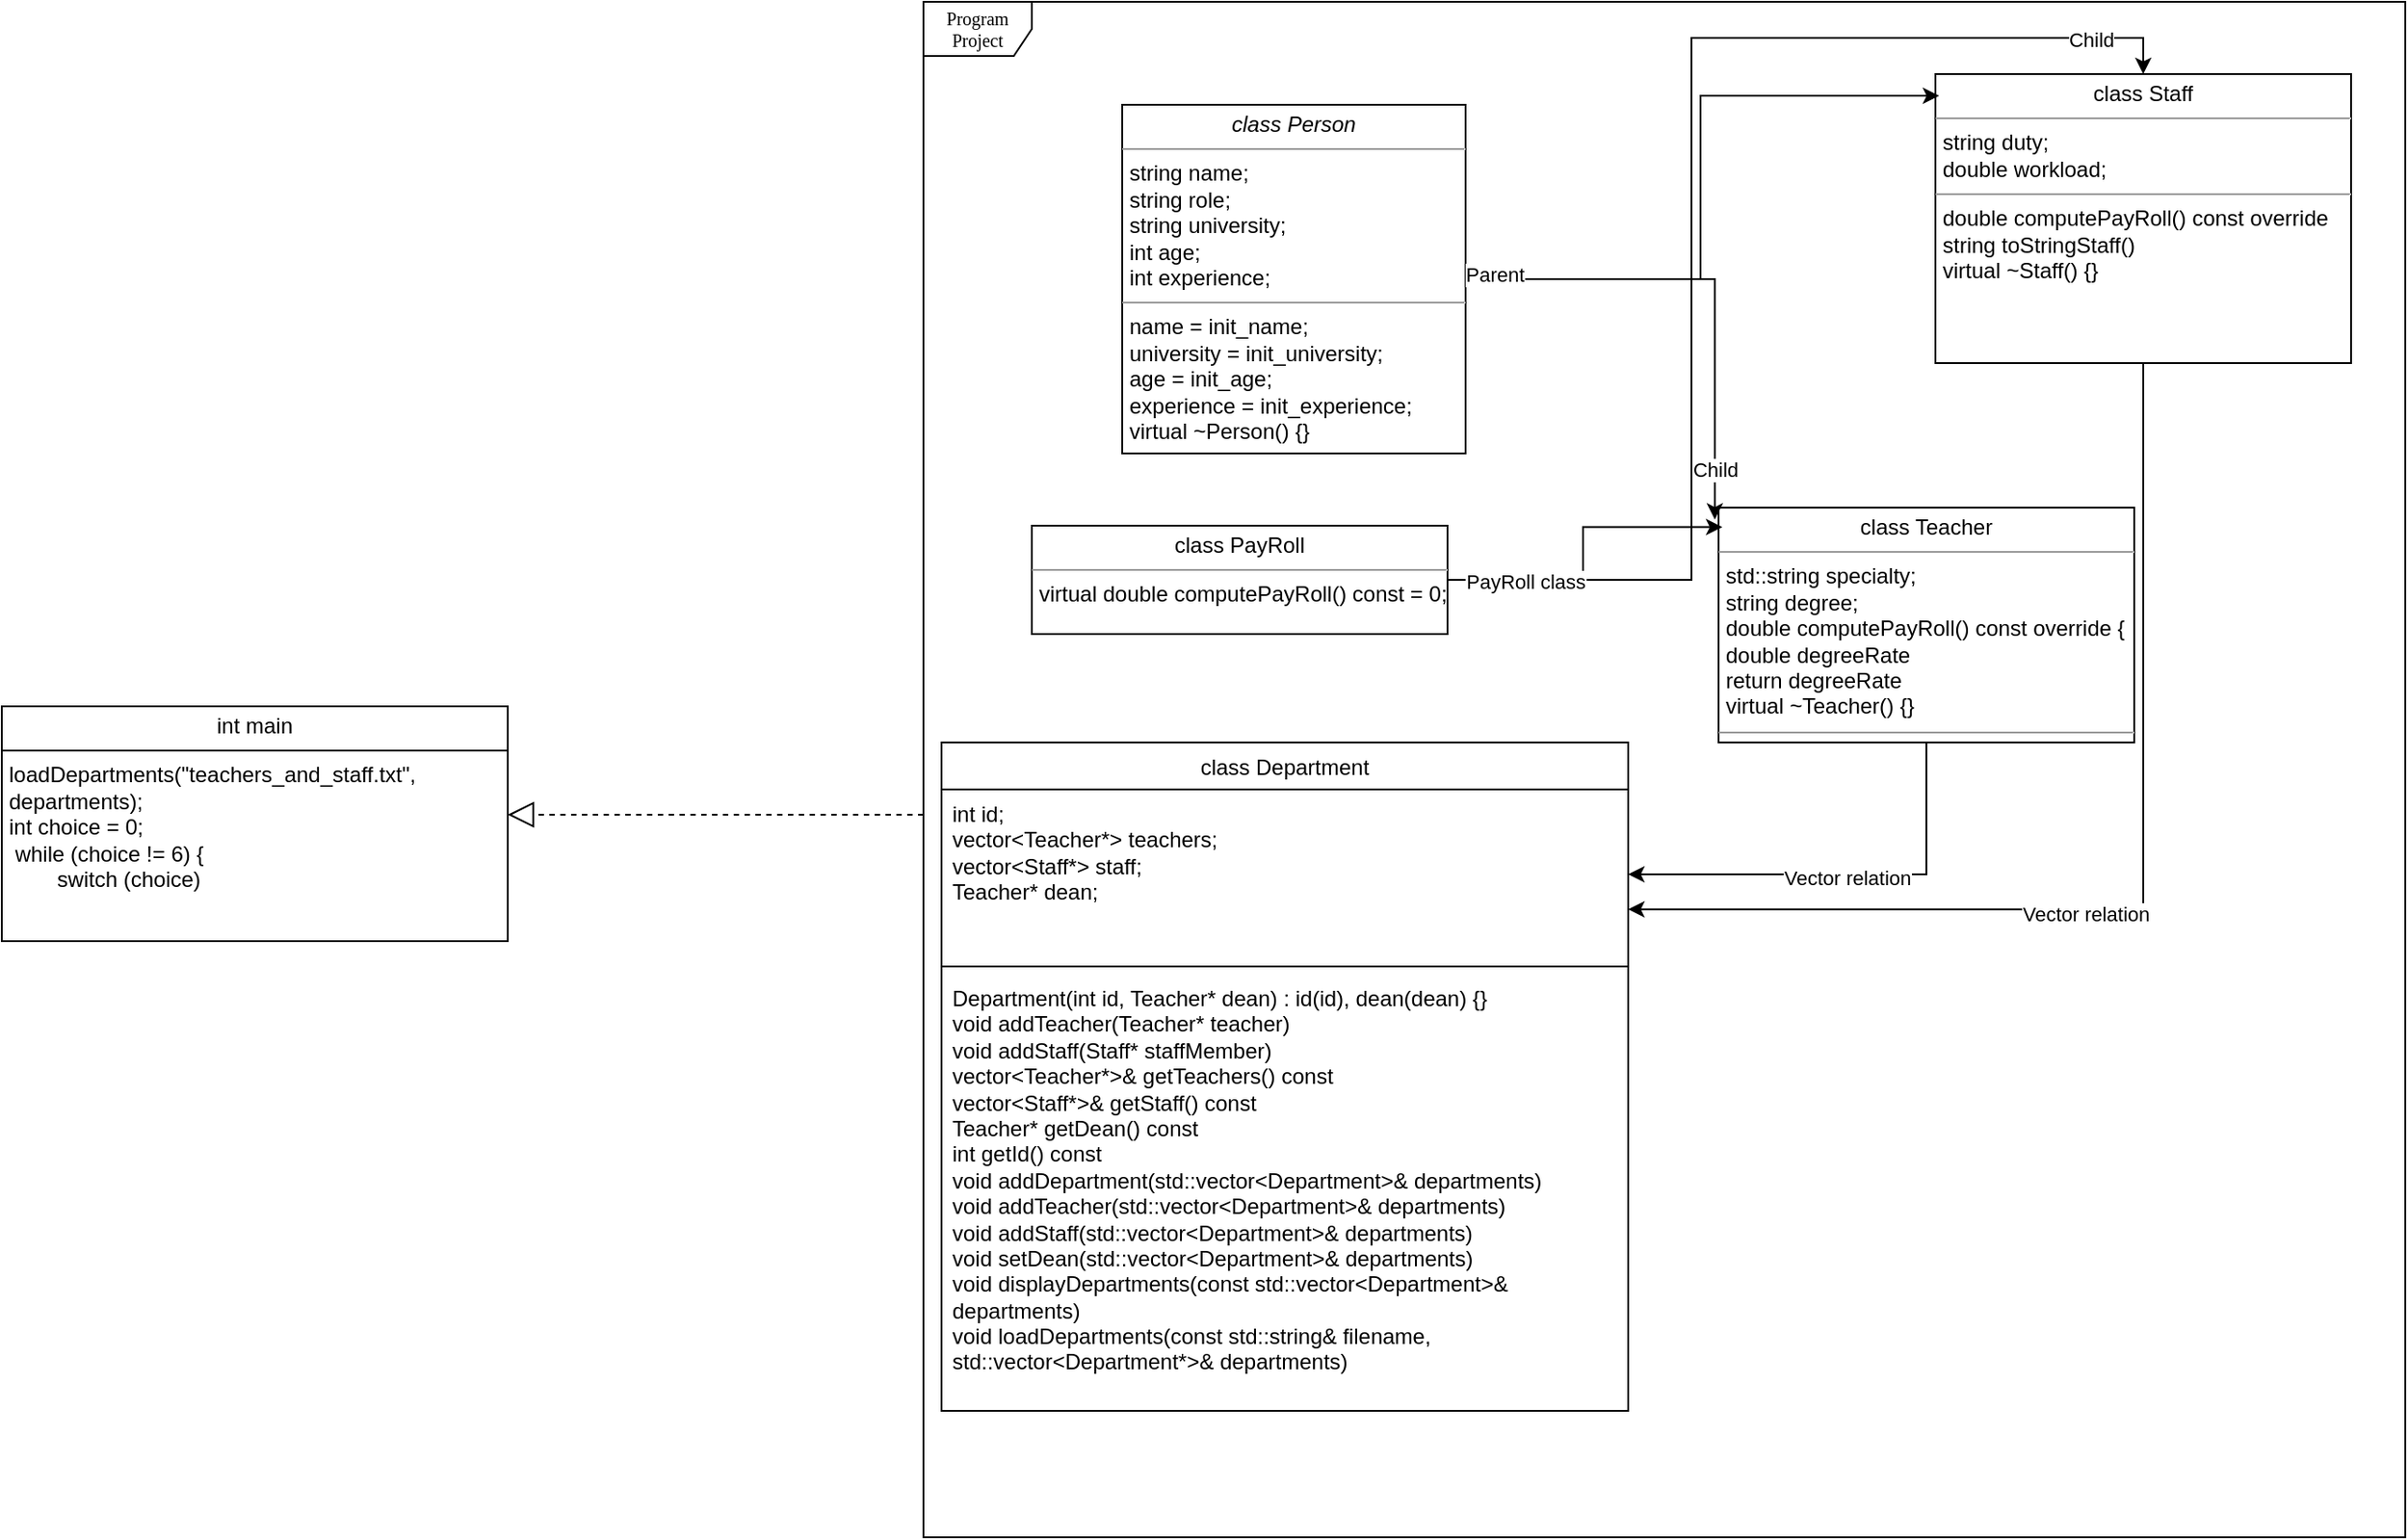 <mxfile version="24.4.13" type="github">
  <diagram name="Page-1" id="c4acf3e9-155e-7222-9cf6-157b1a14988f">
    <mxGraphModel dx="2319" dy="674" grid="1" gridSize="10" guides="1" tooltips="1" connect="1" arrows="1" fold="1" page="1" pageScale="1" pageWidth="850" pageHeight="1100" background="none" math="0" shadow="0">
      <root>
        <mxCell id="0" />
        <mxCell id="1" parent="0" />
        <mxCell id="17acba5748e5396b-1" value="Program Project" style="shape=umlFrame;whiteSpace=wrap;html=1;rounded=0;shadow=0;comic=0;labelBackgroundColor=none;strokeWidth=1;fontFamily=Verdana;fontSize=10;align=center;" parent="1" vertex="1">
          <mxGeometry x="-40" width="820" height="850" as="geometry" />
        </mxCell>
        <mxCell id="JhGzBMYADT0RusUh7XYn-3" style="edgeStyle=orthogonalEdgeStyle;rounded=0;orthogonalLoop=1;jettySize=auto;html=1;exitX=0.5;exitY=1;exitDx=0;exitDy=0;" parent="1" source="5d2195bd80daf111-18" edge="1">
          <mxGeometry relative="1" as="geometry">
            <mxPoint x="155" y="220" as="targetPoint" />
          </mxGeometry>
        </mxCell>
        <mxCell id="5d2195bd80daf111-18" value="&lt;p style=&quot;margin:0px;margin-top:4px;text-align:center;&quot;&gt;&lt;i&gt;class Person&lt;/i&gt;&lt;/p&gt;&lt;hr size=&quot;1&quot;&gt;&lt;p style=&quot;margin:0px;margin-left:4px;&quot;&gt;string name;&amp;nbsp;&lt;/p&gt;&lt;p style=&quot;margin:0px;margin-left:4px;&quot;&gt;string role;&amp;nbsp;&lt;/p&gt;&lt;p style=&quot;margin:0px;margin-left:4px;&quot;&gt;string university;&amp;nbsp;&lt;/p&gt;&lt;p style=&quot;margin:0px;margin-left:4px;&quot;&gt;int age;&amp;nbsp;&lt;/p&gt;&lt;p style=&quot;margin:0px;margin-left:4px;&quot;&gt;int experience;&amp;nbsp;&lt;/p&gt;&lt;hr size=&quot;1&quot;&gt;&lt;p style=&quot;margin:0px;margin-left:4px;&quot;&gt;name = init_name;&amp;nbsp;&lt;/p&gt;&lt;p style=&quot;margin:0px;margin-left:4px;&quot;&gt;university = init_university;&amp;nbsp;&lt;/p&gt;&lt;p style=&quot;margin:0px;margin-left:4px;&quot;&gt;age = init_age;&amp;nbsp;&lt;/p&gt;&lt;p style=&quot;margin:0px;margin-left:4px;&quot;&gt;experience = init_experience;&amp;nbsp;&lt;/p&gt;&lt;p style=&quot;margin:0px;margin-left:4px;&quot;&gt;virtual ~Person() {}&lt;br&gt;&lt;/p&gt;" style="verticalAlign=top;align=left;overflow=fill;fontSize=12;fontFamily=Helvetica;html=1;rounded=0;shadow=0;comic=0;labelBackgroundColor=none;strokeWidth=1" parent="1" vertex="1">
          <mxGeometry x="70" y="57" width="190" height="193" as="geometry" />
        </mxCell>
        <mxCell id="XJJdo-Auk5NDTR2lQJK0-4" style="edgeStyle=orthogonalEdgeStyle;rounded=0;orthogonalLoop=1;jettySize=auto;html=1;" edge="1" parent="1" source="5d2195bd80daf111-19" target="Bh-_urNm_L3etP5NiJio-10">
          <mxGeometry relative="1" as="geometry" />
        </mxCell>
        <mxCell id="XJJdo-Auk5NDTR2lQJK0-5" value="Vector relation" style="edgeLabel;html=1;align=center;verticalAlign=middle;resizable=0;points=[];" vertex="1" connectable="0" parent="XJJdo-Auk5NDTR2lQJK0-4">
          <mxGeometry x="-0.012" y="2" relative="1" as="geometry">
            <mxPoint as="offset" />
          </mxGeometry>
        </mxCell>
        <mxCell id="5d2195bd80daf111-19" value="&lt;p style=&quot;margin:0px;margin-top:4px;text-align:center;&quot;&gt;class Teacher&lt;/p&gt;&lt;hr size=&quot;1&quot;&gt;&lt;p style=&quot;margin:0px;margin-left:4px;&quot;&gt;std::string specialty;&lt;/p&gt;&lt;p style=&quot;margin:0px;margin-left:4px;&quot;&gt;string degree;&lt;/p&gt;&lt;p style=&quot;margin:0px;margin-left:4px;&quot;&gt;double computePayRoll() const override {&lt;br&gt;&lt;/p&gt;&lt;p style=&quot;margin:0px;margin-left:4px;&quot;&gt;double degreeRate&lt;br&gt;&lt;/p&gt;&lt;p style=&quot;margin:0px;margin-left:4px;&quot;&gt;return degreeRate&lt;/p&gt;&lt;p style=&quot;margin:0px;margin-left:4px;&quot;&gt;virtual ~Teacher() {}&lt;br&gt;&lt;/p&gt;&lt;hr size=&quot;1&quot;&gt;&lt;p style=&quot;margin:0px;margin-left:4px;&quot;&gt;&lt;br&gt;&lt;/p&gt;" style="verticalAlign=top;align=left;overflow=fill;fontSize=12;fontFamily=Helvetica;html=1;rounded=0;shadow=0;comic=0;labelBackgroundColor=none;strokeWidth=1" parent="1" vertex="1">
          <mxGeometry x="400" y="280" width="230" height="130" as="geometry" />
        </mxCell>
        <mxCell id="LvMjk4B5w0dxx_g9D-OM-21" style="edgeStyle=orthogonalEdgeStyle;rounded=0;orthogonalLoop=1;jettySize=auto;html=1;entryX=0.5;entryY=0;entryDx=0;entryDy=0;" parent="1" source="5d2195bd80daf111-20" target="LvMjk4B5w0dxx_g9D-OM-23" edge="1">
          <mxGeometry relative="1" as="geometry">
            <mxPoint x="425" y="40" as="targetPoint" />
          </mxGeometry>
        </mxCell>
        <mxCell id="Bh-_urNm_L3etP5NiJio-16" value="Child" style="edgeLabel;html=1;align=center;verticalAlign=middle;resizable=0;points=[];" parent="LvMjk4B5w0dxx_g9D-OM-21" vertex="1" connectable="0">
          <mxGeometry x="0.861" y="-1" relative="1" as="geometry">
            <mxPoint as="offset" />
          </mxGeometry>
        </mxCell>
        <mxCell id="5d2195bd80daf111-20" value="&lt;p style=&quot;margin:0px;margin-top:4px;text-align:center;&quot;&gt;class PayRoll&lt;/p&gt;&lt;hr size=&quot;1&quot;&gt;&lt;p style=&quot;margin:0px;margin-left:4px;&quot;&gt;virtual double computePayRoll() const = 0;&lt;br&gt;&lt;/p&gt;&lt;p style=&quot;margin:0px;margin-left:4px;&quot;&gt;&lt;br&gt;&lt;/p&gt;" style="verticalAlign=top;align=left;overflow=fill;fontSize=12;fontFamily=Helvetica;html=1;rounded=0;shadow=0;comic=0;labelBackgroundColor=none;strokeWidth=1" parent="1" vertex="1">
          <mxGeometry x="20" y="290" width="230" height="60" as="geometry" />
        </mxCell>
        <mxCell id="LvMjk4B5w0dxx_g9D-OM-23" value="&lt;p style=&quot;margin:0px;margin-top:4px;text-align:center;&quot;&gt;class Staff&lt;/p&gt;&lt;hr size=&quot;1&quot;&gt;&lt;p style=&quot;margin:0px;margin-left:4px;&quot;&gt;string duty;&lt;/p&gt;&lt;p style=&quot;margin:0px;margin-left:4px;&quot;&gt;double workload;&lt;/p&gt;&lt;hr size=&quot;1&quot;&gt;&lt;p style=&quot;margin:0px;margin-left:4px;&quot;&gt;double computePayRoll() const override&lt;br&gt;&lt;/p&gt;&lt;p style=&quot;margin:0px;margin-left:4px;&quot;&gt;string toStringStaff()&lt;br&gt;&lt;/p&gt;&lt;p style=&quot;margin:0px;margin-left:4px;&quot;&gt;virtual ~Staff() {}&lt;br&gt;&lt;/p&gt;&lt;p style=&quot;margin:0px;margin-left:4px;&quot;&gt;&lt;br&gt;&lt;/p&gt;" style="verticalAlign=top;align=left;overflow=fill;fontSize=12;fontFamily=Helvetica;html=1;rounded=0;shadow=0;comic=0;labelBackgroundColor=none;strokeWidth=1" parent="1" vertex="1">
          <mxGeometry x="520" y="40" width="230" height="160" as="geometry" />
        </mxCell>
        <mxCell id="Bh-_urNm_L3etP5NiJio-2" style="edgeStyle=orthogonalEdgeStyle;rounded=0;orthogonalLoop=1;jettySize=auto;html=1;entryX=-0.009;entryY=0.051;entryDx=0;entryDy=0;entryPerimeter=0;" parent="1" source="5d2195bd80daf111-18" target="5d2195bd80daf111-19" edge="1">
          <mxGeometry relative="1" as="geometry" />
        </mxCell>
        <mxCell id="Bh-_urNm_L3etP5NiJio-21" value="Child" style="edgeLabel;html=1;align=center;verticalAlign=middle;resizable=0;points=[];" parent="Bh-_urNm_L3etP5NiJio-2" vertex="1" connectable="0">
          <mxGeometry x="0.792" relative="1" as="geometry">
            <mxPoint as="offset" />
          </mxGeometry>
        </mxCell>
        <mxCell id="Bh-_urNm_L3etP5NiJio-3" style="edgeStyle=orthogonalEdgeStyle;rounded=0;orthogonalLoop=1;jettySize=auto;html=1;entryX=0.009;entryY=0.083;entryDx=0;entryDy=0;entryPerimeter=0;" parent="1" source="5d2195bd80daf111-20" target="5d2195bd80daf111-19" edge="1">
          <mxGeometry relative="1" as="geometry" />
        </mxCell>
        <mxCell id="XJJdo-Auk5NDTR2lQJK0-2" value="PayRoll class" style="edgeLabel;html=1;align=center;verticalAlign=middle;resizable=0;points=[];" vertex="1" connectable="0" parent="Bh-_urNm_L3etP5NiJio-3">
          <mxGeometry x="-0.531" y="-1" relative="1" as="geometry">
            <mxPoint as="offset" />
          </mxGeometry>
        </mxCell>
        <mxCell id="Bh-_urNm_L3etP5NiJio-4" style="edgeStyle=orthogonalEdgeStyle;rounded=0;orthogonalLoop=1;jettySize=auto;html=1;entryX=0.009;entryY=0.075;entryDx=0;entryDy=0;entryPerimeter=0;" parent="1" source="5d2195bd80daf111-18" target="LvMjk4B5w0dxx_g9D-OM-23" edge="1">
          <mxGeometry relative="1" as="geometry" />
        </mxCell>
        <mxCell id="Bh-_urNm_L3etP5NiJio-15" value="Parent" style="edgeLabel;html=1;align=center;verticalAlign=middle;resizable=0;points=[];" parent="Bh-_urNm_L3etP5NiJio-4" vertex="1" connectable="0">
          <mxGeometry x="-0.912" y="3" relative="1" as="geometry">
            <mxPoint as="offset" />
          </mxGeometry>
        </mxCell>
        <mxCell id="Bh-_urNm_L3etP5NiJio-9" value="&lt;span style=&quot;font-weight: 400;&quot;&gt;class Department&lt;/span&gt;" style="swimlane;fontStyle=1;align=center;verticalAlign=top;childLayout=stackLayout;horizontal=1;startSize=26;horizontalStack=0;resizeParent=1;resizeParentMax=0;resizeLast=0;collapsible=1;marginBottom=0;whiteSpace=wrap;html=1;" parent="1" vertex="1">
          <mxGeometry x="-30" y="410" width="380" height="370" as="geometry" />
        </mxCell>
        <mxCell id="Bh-_urNm_L3etP5NiJio-10" value="&lt;div&gt;int id;&lt;/div&gt;&lt;div&gt;vector&amp;lt;Teacher*&amp;gt; teachers;&lt;/div&gt;&lt;div&gt;vector&amp;lt;Staff*&amp;gt; staff;&lt;/div&gt;&lt;div&gt;Teacher* dean;&lt;/div&gt;&lt;div&gt;&lt;br&gt;&lt;/div&gt;" style="text;strokeColor=none;fillColor=none;align=left;verticalAlign=top;spacingLeft=4;spacingRight=4;overflow=hidden;rotatable=0;points=[[0,0.5],[1,0.5]];portConstraint=eastwest;whiteSpace=wrap;html=1;" parent="Bh-_urNm_L3etP5NiJio-9" vertex="1">
          <mxGeometry y="26" width="380" height="94" as="geometry" />
        </mxCell>
        <mxCell id="Bh-_urNm_L3etP5NiJio-11" value="" style="line;strokeWidth=1;fillColor=none;align=left;verticalAlign=middle;spacingTop=-1;spacingLeft=3;spacingRight=3;rotatable=0;labelPosition=right;points=[];portConstraint=eastwest;strokeColor=inherit;" parent="Bh-_urNm_L3etP5NiJio-9" vertex="1">
          <mxGeometry y="120" width="380" height="8" as="geometry" />
        </mxCell>
        <mxCell id="Bh-_urNm_L3etP5NiJio-12" value="Department(int id, Teacher* dean) : id(id), dean(dean) {}&lt;div&gt;void addTeacher(Teacher* teacher)&lt;br&gt;&lt;/div&gt;&lt;div&gt;void addStaff(Staff* staffMember)&lt;br&gt;&lt;/div&gt;&lt;div&gt;vector&amp;lt;Teacher*&amp;gt;&amp;amp; getTeachers() const&lt;br&gt;&lt;/div&gt;&lt;div&gt;vector&amp;lt;Staff*&amp;gt;&amp;amp; getStaff() const&lt;br&gt;&lt;/div&gt;&lt;div&gt;Teacher* getDean() const&lt;br&gt;&lt;/div&gt;&lt;div&gt;int getId() const&lt;br&gt;&lt;/div&gt;&lt;div&gt;void addDepartment(std::vector&amp;lt;Department&amp;gt;&amp;amp; departments)&lt;br&gt;&lt;/div&gt;&lt;div&gt;void addTeacher(std::vector&amp;lt;Department&amp;gt;&amp;amp; departments)&lt;br&gt;&lt;/div&gt;&lt;div&gt;void addStaff(std::vector&amp;lt;Department&amp;gt;&amp;amp; departments)&lt;br&gt;&lt;/div&gt;&lt;div&gt;void setDean(std::vector&amp;lt;Department&amp;gt;&amp;amp; departments)&lt;br&gt;&lt;/div&gt;&lt;div&gt;void displayDepartments(const std::vector&amp;lt;Department&amp;gt;&amp;amp; departments)&lt;br&gt;&lt;/div&gt;&lt;div&gt;void loadDepartments(const std::string&amp;amp; filename, std::vector&amp;lt;Department*&amp;gt;&amp;amp; departments)&lt;br&gt;&lt;/div&gt;&lt;div&gt;&lt;br&gt;&lt;/div&gt;&lt;div&gt;&lt;br&gt;&lt;/div&gt;&lt;div&gt;&lt;br&gt;&lt;/div&gt;" style="text;strokeColor=none;fillColor=none;align=left;verticalAlign=top;spacingLeft=4;spacingRight=4;overflow=hidden;rotatable=0;points=[[0,0.5],[1,0.5]];portConstraint=eastwest;whiteSpace=wrap;html=1;" parent="Bh-_urNm_L3etP5NiJio-9" vertex="1">
          <mxGeometry y="128" width="380" height="242" as="geometry" />
        </mxCell>
        <mxCell id="XJJdo-Auk5NDTR2lQJK0-7" style="edgeStyle=orthogonalEdgeStyle;rounded=0;orthogonalLoop=1;jettySize=auto;html=1;entryX=1;entryY=0.706;entryDx=0;entryDy=0;entryPerimeter=0;" edge="1" parent="1" source="LvMjk4B5w0dxx_g9D-OM-23" target="Bh-_urNm_L3etP5NiJio-10">
          <mxGeometry relative="1" as="geometry" />
        </mxCell>
        <mxCell id="XJJdo-Auk5NDTR2lQJK0-8" value="Vector relation" style="edgeLabel;html=1;align=center;verticalAlign=middle;resizable=0;points=[];" vertex="1" connectable="0" parent="XJJdo-Auk5NDTR2lQJK0-7">
          <mxGeometry x="0.14" y="2" relative="1" as="geometry">
            <mxPoint as="offset" />
          </mxGeometry>
        </mxCell>
        <mxCell id="XJJdo-Auk5NDTR2lQJK0-11" value="" style="endArrow=block;dashed=1;endFill=0;endSize=12;html=1;rounded=0;" edge="1" parent="1">
          <mxGeometry width="160" relative="1" as="geometry">
            <mxPoint x="-40" y="450" as="sourcePoint" />
            <mxPoint x="-270" y="450" as="targetPoint" />
          </mxGeometry>
        </mxCell>
        <mxCell id="XJJdo-Auk5NDTR2lQJK0-15" value="&lt;p style=&quot;margin:0px;margin-top:4px;text-align:center;&quot;&gt;int main&lt;/p&gt;&lt;hr size=&quot;1&quot; style=&quot;border-style:solid;&quot;&gt;&lt;p style=&quot;margin:0px;margin-left:4px;&quot;&gt;loadDepartments(&quot;teachers_and_staff.txt&quot;, departments);&lt;br&gt;&lt;/p&gt;&lt;p style=&quot;margin:0px;margin-left:4px;&quot;&gt;int choice = 0;&amp;nbsp;&lt;br&gt;&lt;/p&gt;&lt;p style=&quot;margin:0px;margin-left:4px;&quot;&gt;&amp;nbsp;while (choice != 6) {&lt;/p&gt;&lt;p style=&quot;margin:0px;margin-left:4px;&quot;&gt;&amp;nbsp; &amp;nbsp; &amp;nbsp; &amp;nbsp; switch (choice)&lt;/p&gt;" style="verticalAlign=top;align=left;overflow=fill;html=1;whiteSpace=wrap;" vertex="1" parent="1">
          <mxGeometry x="-550" y="390" width="280" height="130" as="geometry" />
        </mxCell>
      </root>
    </mxGraphModel>
  </diagram>
</mxfile>
